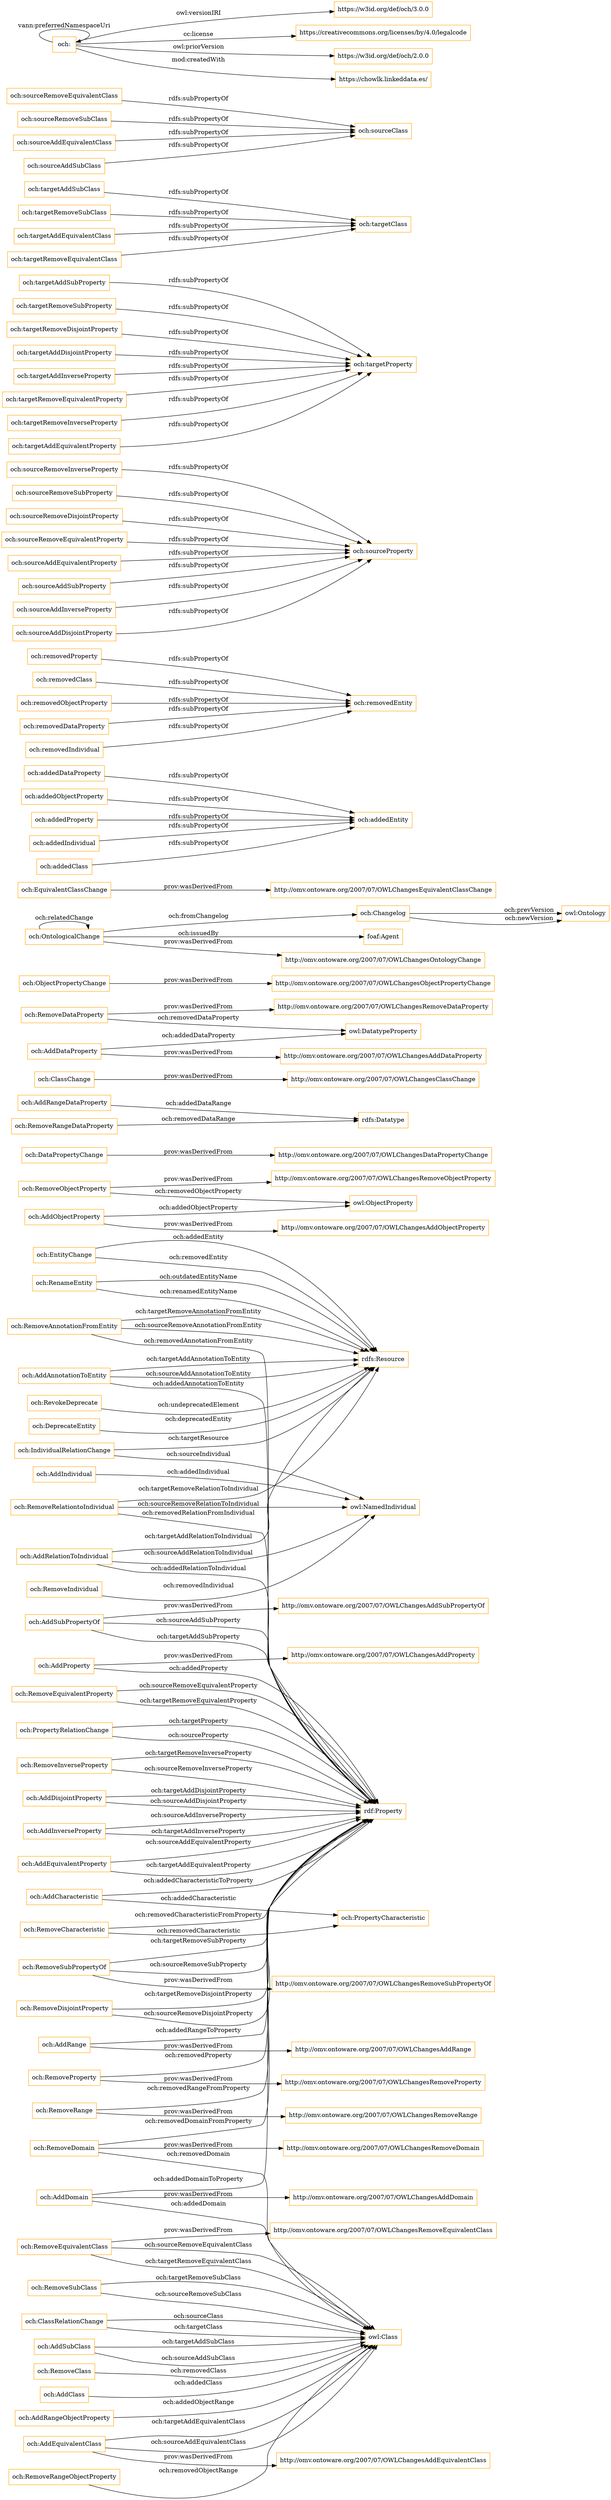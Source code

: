 digraph ar2dtool_diagram { 
rankdir=LR;
size="1501"
node [shape = rectangle, color="orange"]; "och:PropertyCharacteristic" "och:RemoveObjectProperty" "och:RemoveCharacteristic" "och:RemoveIndividual" "och:AddIndividual" "och:RemoveEquivalentProperty" "och:PropertyRelationChange" "och:AddRelationToIndividual" "och:DataPropertyChange" "rdfs:Datatype" "och:ClassChange" "och:RemoveClass" "och:AddSubClass" "och:AddClass" "och:RemoveDataProperty" "rdf:Property" "och:RenameEntity" "och:ObjectPropertyChange" "och:RevokeDeprecate" "och:EntityChange" "och:RemoveDisjointProperty" "owl:Ontology" "och:AddRangeObjectProperty" "och:AddProperty" "och:AddEquivalentClass" "och:AddCharacteristic" "och:RemoveInverseProperty" "och:RemoveEquivalentClass" "och:RemoveDomain" "och:AddDisjointProperty" "och:Changelog" "rdfs:Resource" "och:RemoveSubClass" "och:AddInverseProperty" "och:DeprecateEntity" "owl:ObjectProperty" "och:AddEquivalentProperty" "och:RemoveAnnotationFromEntity" "och:RemoveProperty" "foaf:Agent" "och:ClassRelationChange" "och:AddDataProperty" "och:AddAnnotationToEntity" "och:EquivalentClassChange" "och:IndividualRelationChange" "owl:Class" "och:AddObjectProperty" "och:RemoveRange" "och:RemoveSubPropertyOf" "och:AddDomain" "och:AddSubPropertyOf" "och:AddRange" "och:OntologicalChange" "och:AddRangeDataProperty" "och:RemoveRangeDataProperty" "och:RemoveRangeObjectProperty" "owl:DatatypeProperty" ; /*classes style*/
	"och:addedDataProperty" -> "och:addedEntity" [ label = "rdfs:subPropertyOf" ];
	"och:RemoveDomain" -> "http://omv.ontoware.org/2007/07/OWLChangesRemoveDomain" [ label = "prov:wasDerivedFrom" ];
	"och:removedProperty" -> "och:removedEntity" [ label = "rdfs:subPropertyOf" ];
	"och:sourceRemoveInverseProperty" -> "och:sourceProperty" [ label = "rdfs:subPropertyOf" ];
	"och:targetAddSubProperty" -> "och:targetProperty" [ label = "rdfs:subPropertyOf" ];
	"och:removedClass" -> "och:removedEntity" [ label = "rdfs:subPropertyOf" ];
	"och:targetAddSubClass" -> "och:targetClass" [ label = "rdfs:subPropertyOf" ];
	"och:RemoveDataProperty" -> "http://omv.ontoware.org/2007/07/OWLChangesRemoveDataProperty" [ label = "prov:wasDerivedFrom" ];
	"och:removedObjectProperty" -> "och:removedEntity" [ label = "rdfs:subPropertyOf" ];
	"och:targetRemoveSubProperty" -> "och:targetProperty" [ label = "rdfs:subPropertyOf" ];
	"och:AddObjectProperty" -> "http://omv.ontoware.org/2007/07/OWLChangesAddObjectProperty" [ label = "prov:wasDerivedFrom" ];
	"och:targetRemoveDisjointProperty" -> "och:targetProperty" [ label = "rdfs:subPropertyOf" ];
	"och:removedDataProperty" -> "och:removedEntity" [ label = "rdfs:subPropertyOf" ];
	"och:addedObjectProperty" -> "och:addedEntity" [ label = "rdfs:subPropertyOf" ];
	"och:targetRemoveSubClass" -> "och:targetClass" [ label = "rdfs:subPropertyOf" ];
	"och:targetAddDisjointProperty" -> "och:targetProperty" [ label = "rdfs:subPropertyOf" ];
	"och:targetAddInverseProperty" -> "och:targetProperty" [ label = "rdfs:subPropertyOf" ];
	"och:sourceRemoveSubProperty" -> "och:sourceProperty" [ label = "rdfs:subPropertyOf" ];
	"och:sourceRemoveDisjointProperty" -> "och:sourceProperty" [ label = "rdfs:subPropertyOf" ];
	"och:targetAddEquivalentClass" -> "och:targetClass" [ label = "rdfs:subPropertyOf" ];
	"och:OntologicalChange" -> "http://omv.ontoware.org/2007/07/OWLChangesOntologyChange" [ label = "prov:wasDerivedFrom" ];
	"och:targetRemoveEquivalentProperty" -> "och:targetProperty" [ label = "rdfs:subPropertyOf" ];
	"och:targetRemoveInverseProperty" -> "och:targetProperty" [ label = "rdfs:subPropertyOf" ];
	"och:sourceRemoveEquivalentClass" -> "och:sourceClass" [ label = "rdfs:subPropertyOf" ];
	"och:AddDataProperty" -> "http://omv.ontoware.org/2007/07/OWLChangesAddDataProperty" [ label = "prov:wasDerivedFrom" ];
	"och:RemoveEquivalentClass" -> "http://omv.ontoware.org/2007/07/OWLChangesRemoveEquivalentClass" [ label = "prov:wasDerivedFrom" ];
	"och:sourceRemoveEquivalentProperty" -> "och:sourceProperty" [ label = "rdfs:subPropertyOf" ];
	"och:RemoveRange" -> "http://omv.ontoware.org/2007/07/OWLChangesRemoveRange" [ label = "prov:wasDerivedFrom" ];
	"och:sourceAddEquivalentProperty" -> "och:sourceProperty" [ label = "rdfs:subPropertyOf" ];
	"och:sourceRemoveSubClass" -> "och:sourceClass" [ label = "rdfs:subPropertyOf" ];
	"och:RemoveProperty" -> "http://omv.ontoware.org/2007/07/OWLChangesRemoveProperty" [ label = "prov:wasDerivedFrom" ];
	"och:AddEquivalentClass" -> "http://omv.ontoware.org/2007/07/OWLChangesAddEquivalentClass" [ label = "prov:wasDerivedFrom" ];
	"och:targetAddEquivalentProperty" -> "och:targetProperty" [ label = "rdfs:subPropertyOf" ];
	"och:DataPropertyChange" -> "http://omv.ontoware.org/2007/07/OWLChangesDataPropertyChange" [ label = "prov:wasDerivedFrom" ];
	"och:sourceAddSubProperty" -> "och:sourceProperty" [ label = "rdfs:subPropertyOf" ];
	"och:sourceAddInverseProperty" -> "och:sourceProperty" [ label = "rdfs:subPropertyOf" ];
	"och:sourceAddEquivalentClass" -> "och:sourceClass" [ label = "rdfs:subPropertyOf" ];
	"och:targetRemoveEquivalentClass" -> "och:targetClass" [ label = "rdfs:subPropertyOf" ];
	"och:RemoveObjectProperty" -> "http://omv.ontoware.org/2007/07/OWLChangesRemoveObjectProperty" [ label = "prov:wasDerivedFrom" ];
	"och:addedProperty" -> "och:addedEntity" [ label = "rdfs:subPropertyOf" ];
	"och:sourceAddDisjointProperty" -> "och:sourceProperty" [ label = "rdfs:subPropertyOf" ];
	"och:AddSubPropertyOf" -> "http://omv.ontoware.org/2007/07/OWLChangesAddSubPropertyOf" [ label = "prov:wasDerivedFrom" ];
	"och:" -> "https://w3id.org/def/och/3.0.0" [ label = "owl:versionIRI" ];
	"och:" -> "https://creativecommons.org/licenses/by/4.0/legalcode" [ label = "cc:license" ];
	"och:" -> "https://w3id.org/def/och/2.0.0" [ label = "owl:priorVersion" ];
	"och:" -> "https://chowlk.linkeddata.es/" [ label = "mod:createdWith" ];
	"och:" -> "och:" [ label = "vann:preferredNamespaceUri" ];
	"och:AddProperty" -> "http://omv.ontoware.org/2007/07/OWLChangesAddProperty" [ label = "prov:wasDerivedFrom" ];
	"och:addedIndividual" -> "och:addedEntity" [ label = "rdfs:subPropertyOf" ];
	"och:ClassChange" -> "http://omv.ontoware.org/2007/07/OWLChangesClassChange" [ label = "prov:wasDerivedFrom" ];
	"och:AddRange" -> "http://omv.ontoware.org/2007/07/OWLChangesAddRange" [ label = "prov:wasDerivedFrom" ];
	"och:RemoveSubPropertyOf" -> "http://omv.ontoware.org/2007/07/OWLChangesRemoveSubPropertyOf" [ label = "prov:wasDerivedFrom" ];
	"och:sourceAddSubClass" -> "och:sourceClass" [ label = "rdfs:subPropertyOf" ];
	"och:AddDomain" -> "http://omv.ontoware.org/2007/07/OWLChangesAddDomain" [ label = "prov:wasDerivedFrom" ];
	"och:ObjectPropertyChange" -> "http://omv.ontoware.org/2007/07/OWLChangesObjectPropertyChange" [ label = "prov:wasDerivedFrom" ];
	"och:addedClass" -> "och:addedEntity" [ label = "rdfs:subPropertyOf" ];
	"och:EquivalentClassChange" -> "http://omv.ontoware.org/2007/07/OWLChangesEquivalentClassChange" [ label = "prov:wasDerivedFrom" ];
	"och:removedIndividual" -> "och:removedEntity" [ label = "rdfs:subPropertyOf" ];
	"och:AddSubPropertyOf" -> "rdf:Property" [ label = "och:sourceAddSubProperty" ];
	"och:RemoveRangeObjectProperty" -> "owl:Class" [ label = "och:removedObjectRange" ];
	"och:RemoveProperty" -> "rdf:Property" [ label = "och:removedProperty" ];
	"och:AddInverseProperty" -> "rdf:Property" [ label = "och:sourceAddInverseProperty" ];
	"och:Changelog" -> "owl:Ontology" [ label = "och:prevVersion" ];
	"och:RemoveSubPropertyOf" -> "rdf:Property" [ label = "och:targetRemoveSubProperty" ];
	"och:RenameEntity" -> "rdfs:Resource" [ label = "och:outdatedEntityName" ];
	"och:PropertyRelationChange" -> "rdf:Property" [ label = "och:targetProperty" ];
	"och:OntologicalChange" -> "och:OntologicalChange" [ label = "och:relatedChange" ];
	"och:EntityChange" -> "rdfs:Resource" [ label = "och:removedEntity" ];
	"och:AddEquivalentProperty" -> "rdf:Property" [ label = "och:sourceAddEquivalentProperty" ];
	"och:RemoveCharacteristic" -> "rdf:Property" [ label = "och:removedCharacteristicFromProperty" ];
	"och:AddClass" -> "owl:Class" [ label = "och:addedClass" ];
	"och:RemoveDomain" -> "owl:Class" [ label = "och:removedDomain" ];
	"och:RemoveDomain" -> "rdf:Property" [ label = "och:removedDomainFromProperty" ];
	"och:AddAnnotationToEntity" -> "rdfs:Resource" [ label = "och:targetAddAnnotationToEntity" ];
	"och:RemoveDataProperty" -> "owl:DatatypeProperty" [ label = "och:removedDataProperty" ];
	"och:RemoveInverseProperty" -> "rdf:Property" [ label = "och:targetRemoveInverseProperty" ];
	"och:RemoveRange" -> "rdf:Property" [ label = "och:removedRangeFromProperty" ];
	"och:AddEquivalentClass" -> "owl:Class" [ label = "och:targetAddEquivalentClass" ];
	"och:RemoveObjectProperty" -> "owl:ObjectProperty" [ label = "och:removedObjectProperty" ];
	"och:AddRelationToIndividual" -> "rdf:Property" [ label = "och:addedRelationToIndividual" ];
	"och:IndividualRelationChange" -> "owl:NamedIndividual" [ label = "och:sourceIndividual" ];
	"och:RemoveRelationtoIndividual" -> "owl:NamedIndividual" [ label = "och:sourceRemoveRelationToIndividual" ];
	"och:RemoveEquivalentProperty" -> "rdf:Property" [ label = "och:targetRemoveEquivalentProperty" ];
	"och:RemoveRelationtoIndividual" -> "rdf:Property" [ label = "och:removedRelationFromIndividual" ];
	"och:AddRangeDataProperty" -> "rdfs:Datatype" [ label = "och:addedDataRange" ];
	"och:AddDisjointProperty" -> "rdf:Property" [ label = "och:targetAddDisjointProperty" ];
	"och:AddEquivalentClass" -> "owl:Class" [ label = "och:sourceAddEquivalentClass" ];
	"och:AddRelationToIndividual" -> "rdfs:Resource" [ label = "och:targetAddRelationToIndividual" ];
	"och:PropertyRelationChange" -> "rdf:Property" [ label = "och:sourceProperty" ];
	"och:OntologicalChange" -> "och:Changelog" [ label = "och:fromChangelog" ];
	"och:AddRangeObjectProperty" -> "owl:Class" [ label = "och:addedObjectRange" ];
	"och:AddSubClass" -> "owl:Class" [ label = "och:sourceAddSubClass" ];
	"och:RemoveEquivalentClass" -> "owl:Class" [ label = "och:sourceRemoveEquivalentClass" ];
	"och:RemoveRelationtoIndividual" -> "rdfs:Resource" [ label = "och:targetRemoveRelationToIndividual" ];
	"och:IndividualRelationChange" -> "rdfs:Resource" [ label = "och:targetResource" ];
	"och:RemoveDisjointProperty" -> "rdf:Property" [ label = "och:targetRemoveDisjointProperty" ];
	"och:AddEquivalentProperty" -> "rdf:Property" [ label = "och:targetAddEquivalentProperty" ];
	"och:AddAnnotationToEntity" -> "rdf:Property" [ label = "och:addedAnnotationToEntity" ];
	"och:RemoveEquivalentProperty" -> "rdf:Property" [ label = "och:sourceRemoveEquivalentProperty" ];
	"och:RemoveAnnotationFromEntity" -> "rdfs:Resource" [ label = "och:targetRemoveAnnotationFromEntity" ];
	"och:RemoveClass" -> "owl:Class" [ label = "och:removedClass" ];
	"och:RemoveRangeDataProperty" -> "rdfs:Datatype" [ label = "och:removedDataRange" ];
	"och:AddIndividual" -> "owl:NamedIndividual" [ label = "och:addedIndividual" ];
	"och:AddProperty" -> "rdf:Property" [ label = "och:addedProperty" ];
	"och:AddDomain" -> "rdf:Property" [ label = "och:addedDomainToProperty" ];
	"och:Changelog" -> "owl:Ontology" [ label = "och:newVersion" ];
	"och:EntityChange" -> "rdfs:Resource" [ label = "och:addedEntity" ];
	"och:ClassRelationChange" -> "owl:Class" [ label = "och:sourceClass" ];
	"och:ClassRelationChange" -> "owl:Class" [ label = "och:targetClass" ];
	"och:RemoveSubClass" -> "owl:Class" [ label = "och:targetRemoveSubClass" ];
	"och:AddDomain" -> "owl:Class" [ label = "och:addedDomain" ];
	"och:AddRange" -> "rdf:Property" [ label = "och:addedRangeToProperty" ];
	"och:RemoveAnnotationFromEntity" -> "rdfs:Resource" [ label = "och:sourceRemoveAnnotationFromEntity" ];
	"och:AddAnnotationToEntity" -> "rdfs:Resource" [ label = "och:sourceAddAnnotationToEntity" ];
	"och:RemoveSubPropertyOf" -> "rdf:Property" [ label = "och:sourceRemoveSubProperty" ];
	"och:RemoveSubClass" -> "owl:Class" [ label = "och:sourceRemoveSubClass" ];
	"och:RemoveDisjointProperty" -> "rdf:Property" [ label = "och:sourceRemoveDisjointProperty" ];
	"och:RemoveAnnotationFromEntity" -> "rdf:Property" [ label = "och:removedAnnotationFromEntity" ];
	"och:RemoveCharacteristic" -> "och:PropertyCharacteristic" [ label = "och:removedCharacteristic" ];
	"och:AddRelationToIndividual" -> "owl:NamedIndividual" [ label = "och:sourceAddRelationToIndividual" ];
	"och:AddCharacteristic" -> "rdf:Property" [ label = "och:addedCharacteristicToProperty" ];
	"och:AddInverseProperty" -> "rdf:Property" [ label = "och:targetAddInverseProperty" ];
	"och:RemoveEquivalentClass" -> "owl:Class" [ label = "och:targetRemoveEquivalentClass" ];
	"och:AddDataProperty" -> "owl:DatatypeProperty" [ label = "och:addedDataProperty" ];
	"och:DeprecateEntity" -> "rdfs:Resource" [ label = "och:deprecatedEntity" ];
	"och:RevokeDeprecate" -> "rdfs:Resource" [ label = "och:undeprecatedElement" ];
	"och:RemoveInverseProperty" -> "rdf:Property" [ label = "och:sourceRemoveInverseProperty" ];
	"och:RemoveIndividual" -> "owl:NamedIndividual" [ label = "och:removedIndividual" ];
	"och:AddCharacteristic" -> "och:PropertyCharacteristic" [ label = "och:addedCharacteristic" ];
	"och:AddDisjointProperty" -> "rdf:Property" [ label = "och:sourceAddDisjointProperty" ];
	"och:OntologicalChange" -> "foaf:Agent" [ label = "och:issuedBy" ];
	"och:AddSubPropertyOf" -> "rdf:Property" [ label = "och:targetAddSubProperty" ];
	"och:AddSubClass" -> "owl:Class" [ label = "och:targetAddSubClass" ];
	"och:AddObjectProperty" -> "owl:ObjectProperty" [ label = "och:addedObjectProperty" ];
	"och:RenameEntity" -> "rdfs:Resource" [ label = "och:renamedEntityName" ];

}
